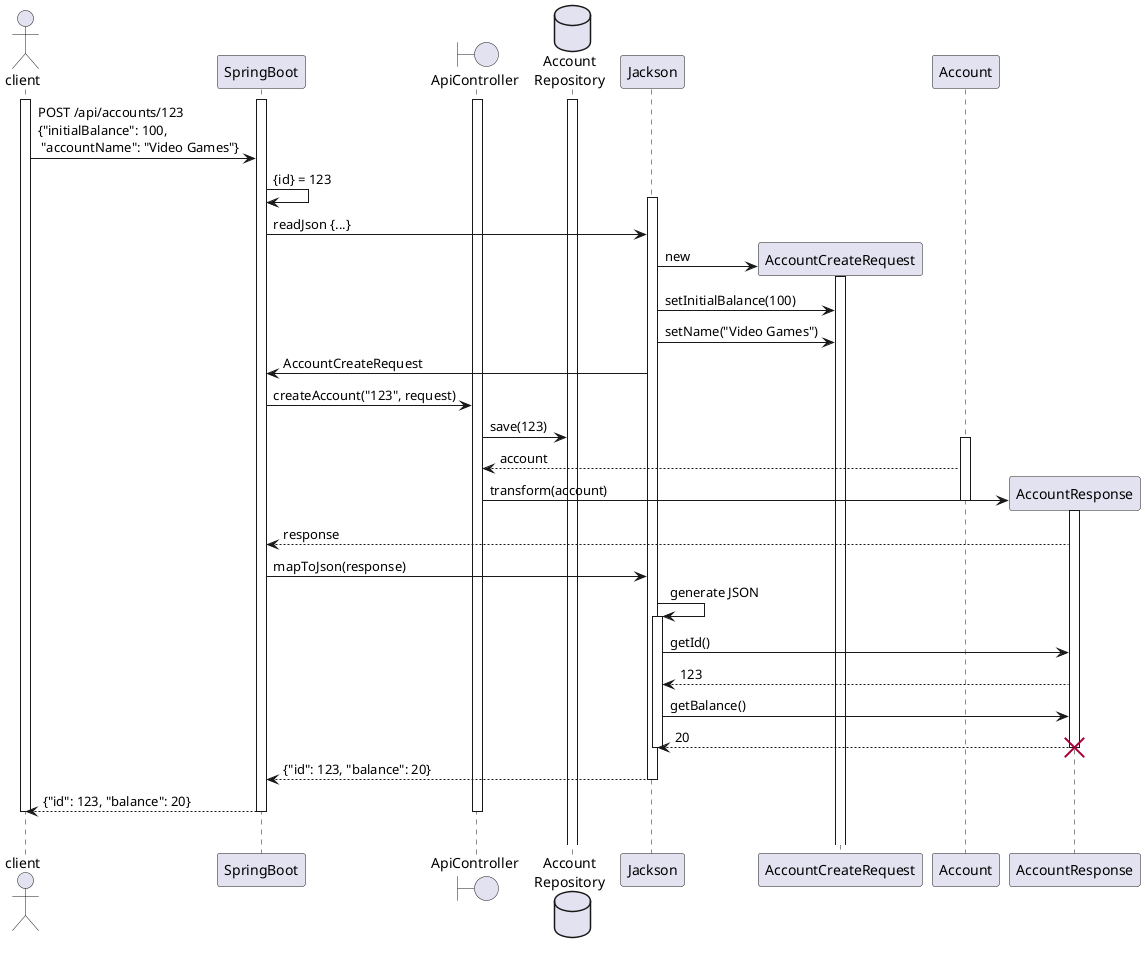@startuml
actor client
activate client
activate SpringBoot
boundary ApiController
activate ApiController
database Repository as "Account\nRepository"
activate Repository

client -> SpringBoot: POST /api/accounts/123\n{"initialBalance": 100,\n "accountName": "Video Games"}

SpringBoot -> SpringBoot: {id} = 123
activate Jackson
SpringBoot -> Jackson: readJson {...}
create AccountCreateRequest
Jackson -> AccountCreateRequest: new
activate AccountCreateRequest
Jackson -> AccountCreateRequest: setInitialBalance(100)
Jackson -> AccountCreateRequest: setName("Video Games")
SpringBoot <- Jackson: AccountCreateRequest
SpringBoot -> ApiController: createAccount("123", request)
ApiController -> Repository: save(123)
activate Account
Account --> ApiController: account
create AccountResponse
ApiController -> AccountResponse: transform(account)
deactivate Account

activate AccountResponse
AccountResponse --> SpringBoot: response
SpringBoot -> Jackson: mapToJson(response)
Jackson -> Jackson: generate JSON
activate Jackson
Jackson -> AccountResponse: getId()
AccountResponse --> Jackson: 123
Jackson -> AccountResponse: getBalance()
AccountResponse --> Jackson: 20
deactivate Jackson
destroy AccountResponse
Jackson --> SpringBoot: {"id": 123, "balance": 20}
deactivate Jackson

SpringBoot --> client: {"id": 123, "balance": 20}
deactivate ApiController
deactivate SpringBoot
deactivate client
|||
@enduml